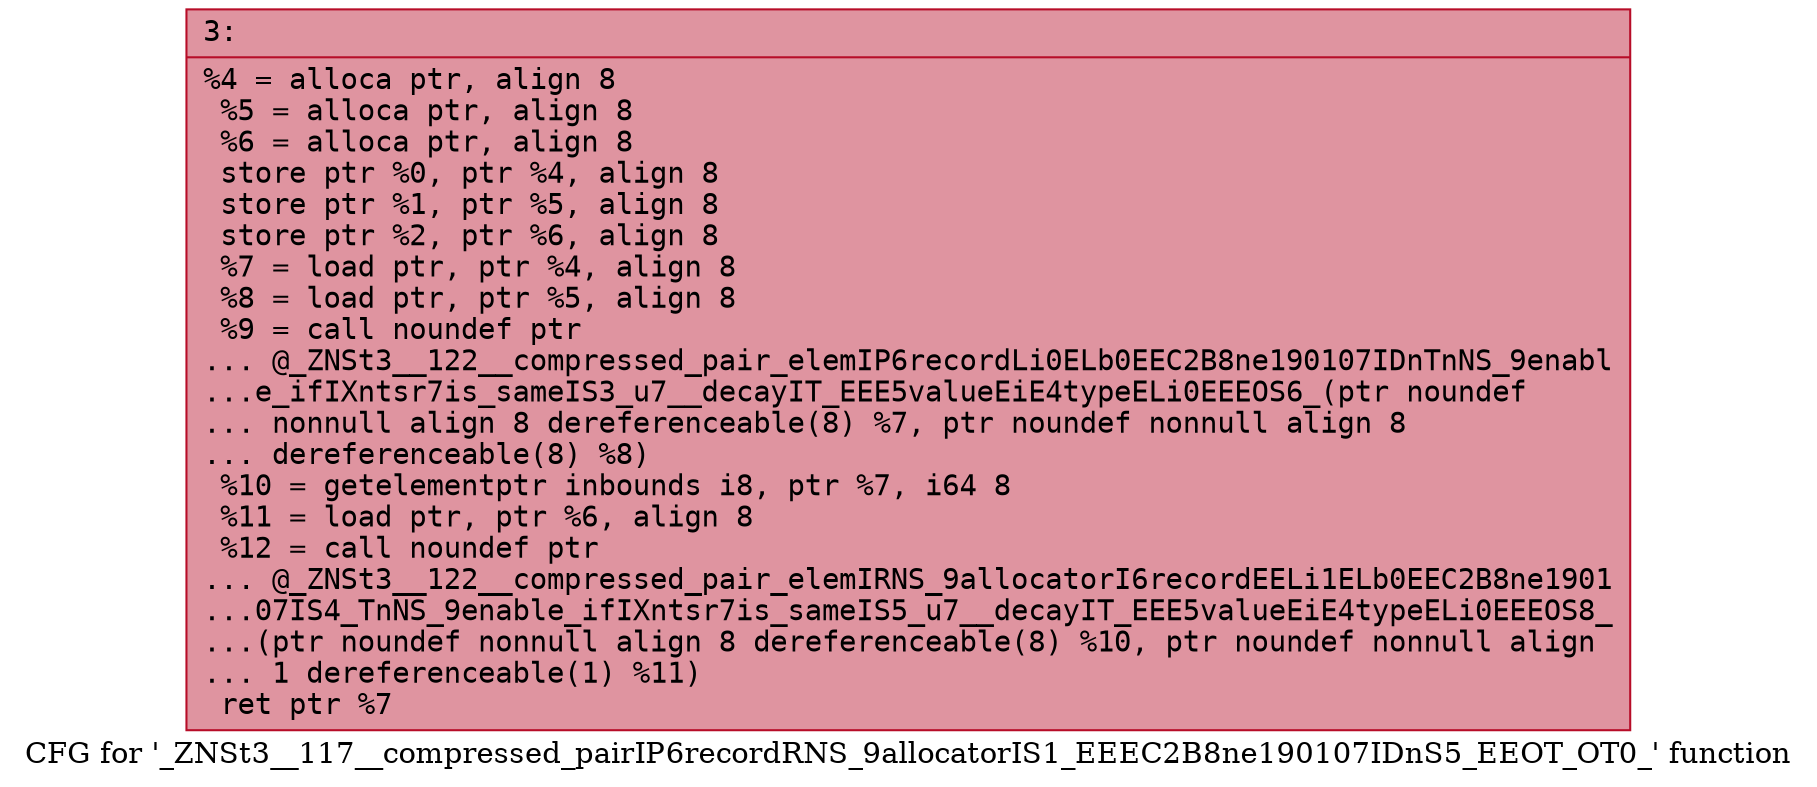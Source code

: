 digraph "CFG for '_ZNSt3__117__compressed_pairIP6recordRNS_9allocatorIS1_EEEC2B8ne190107IDnS5_EEOT_OT0_' function" {
	label="CFG for '_ZNSt3__117__compressed_pairIP6recordRNS_9allocatorIS1_EEEC2B8ne190107IDnS5_EEOT_OT0_' function";

	Node0x600001763cf0 [shape=record,color="#b70d28ff", style=filled, fillcolor="#b70d2870" fontname="Courier",label="{3:\l|  %4 = alloca ptr, align 8\l  %5 = alloca ptr, align 8\l  %6 = alloca ptr, align 8\l  store ptr %0, ptr %4, align 8\l  store ptr %1, ptr %5, align 8\l  store ptr %2, ptr %6, align 8\l  %7 = load ptr, ptr %4, align 8\l  %8 = load ptr, ptr %5, align 8\l  %9 = call noundef ptr\l... @_ZNSt3__122__compressed_pair_elemIP6recordLi0ELb0EEC2B8ne190107IDnTnNS_9enabl\l...e_ifIXntsr7is_sameIS3_u7__decayIT_EEE5valueEiE4typeELi0EEEOS6_(ptr noundef\l... nonnull align 8 dereferenceable(8) %7, ptr noundef nonnull align 8\l... dereferenceable(8) %8)\l  %10 = getelementptr inbounds i8, ptr %7, i64 8\l  %11 = load ptr, ptr %6, align 8\l  %12 = call noundef ptr\l... @_ZNSt3__122__compressed_pair_elemIRNS_9allocatorI6recordEELi1ELb0EEC2B8ne1901\l...07IS4_TnNS_9enable_ifIXntsr7is_sameIS5_u7__decayIT_EEE5valueEiE4typeELi0EEEOS8_\l...(ptr noundef nonnull align 8 dereferenceable(8) %10, ptr noundef nonnull align\l... 1 dereferenceable(1) %11)\l  ret ptr %7\l}"];
}
